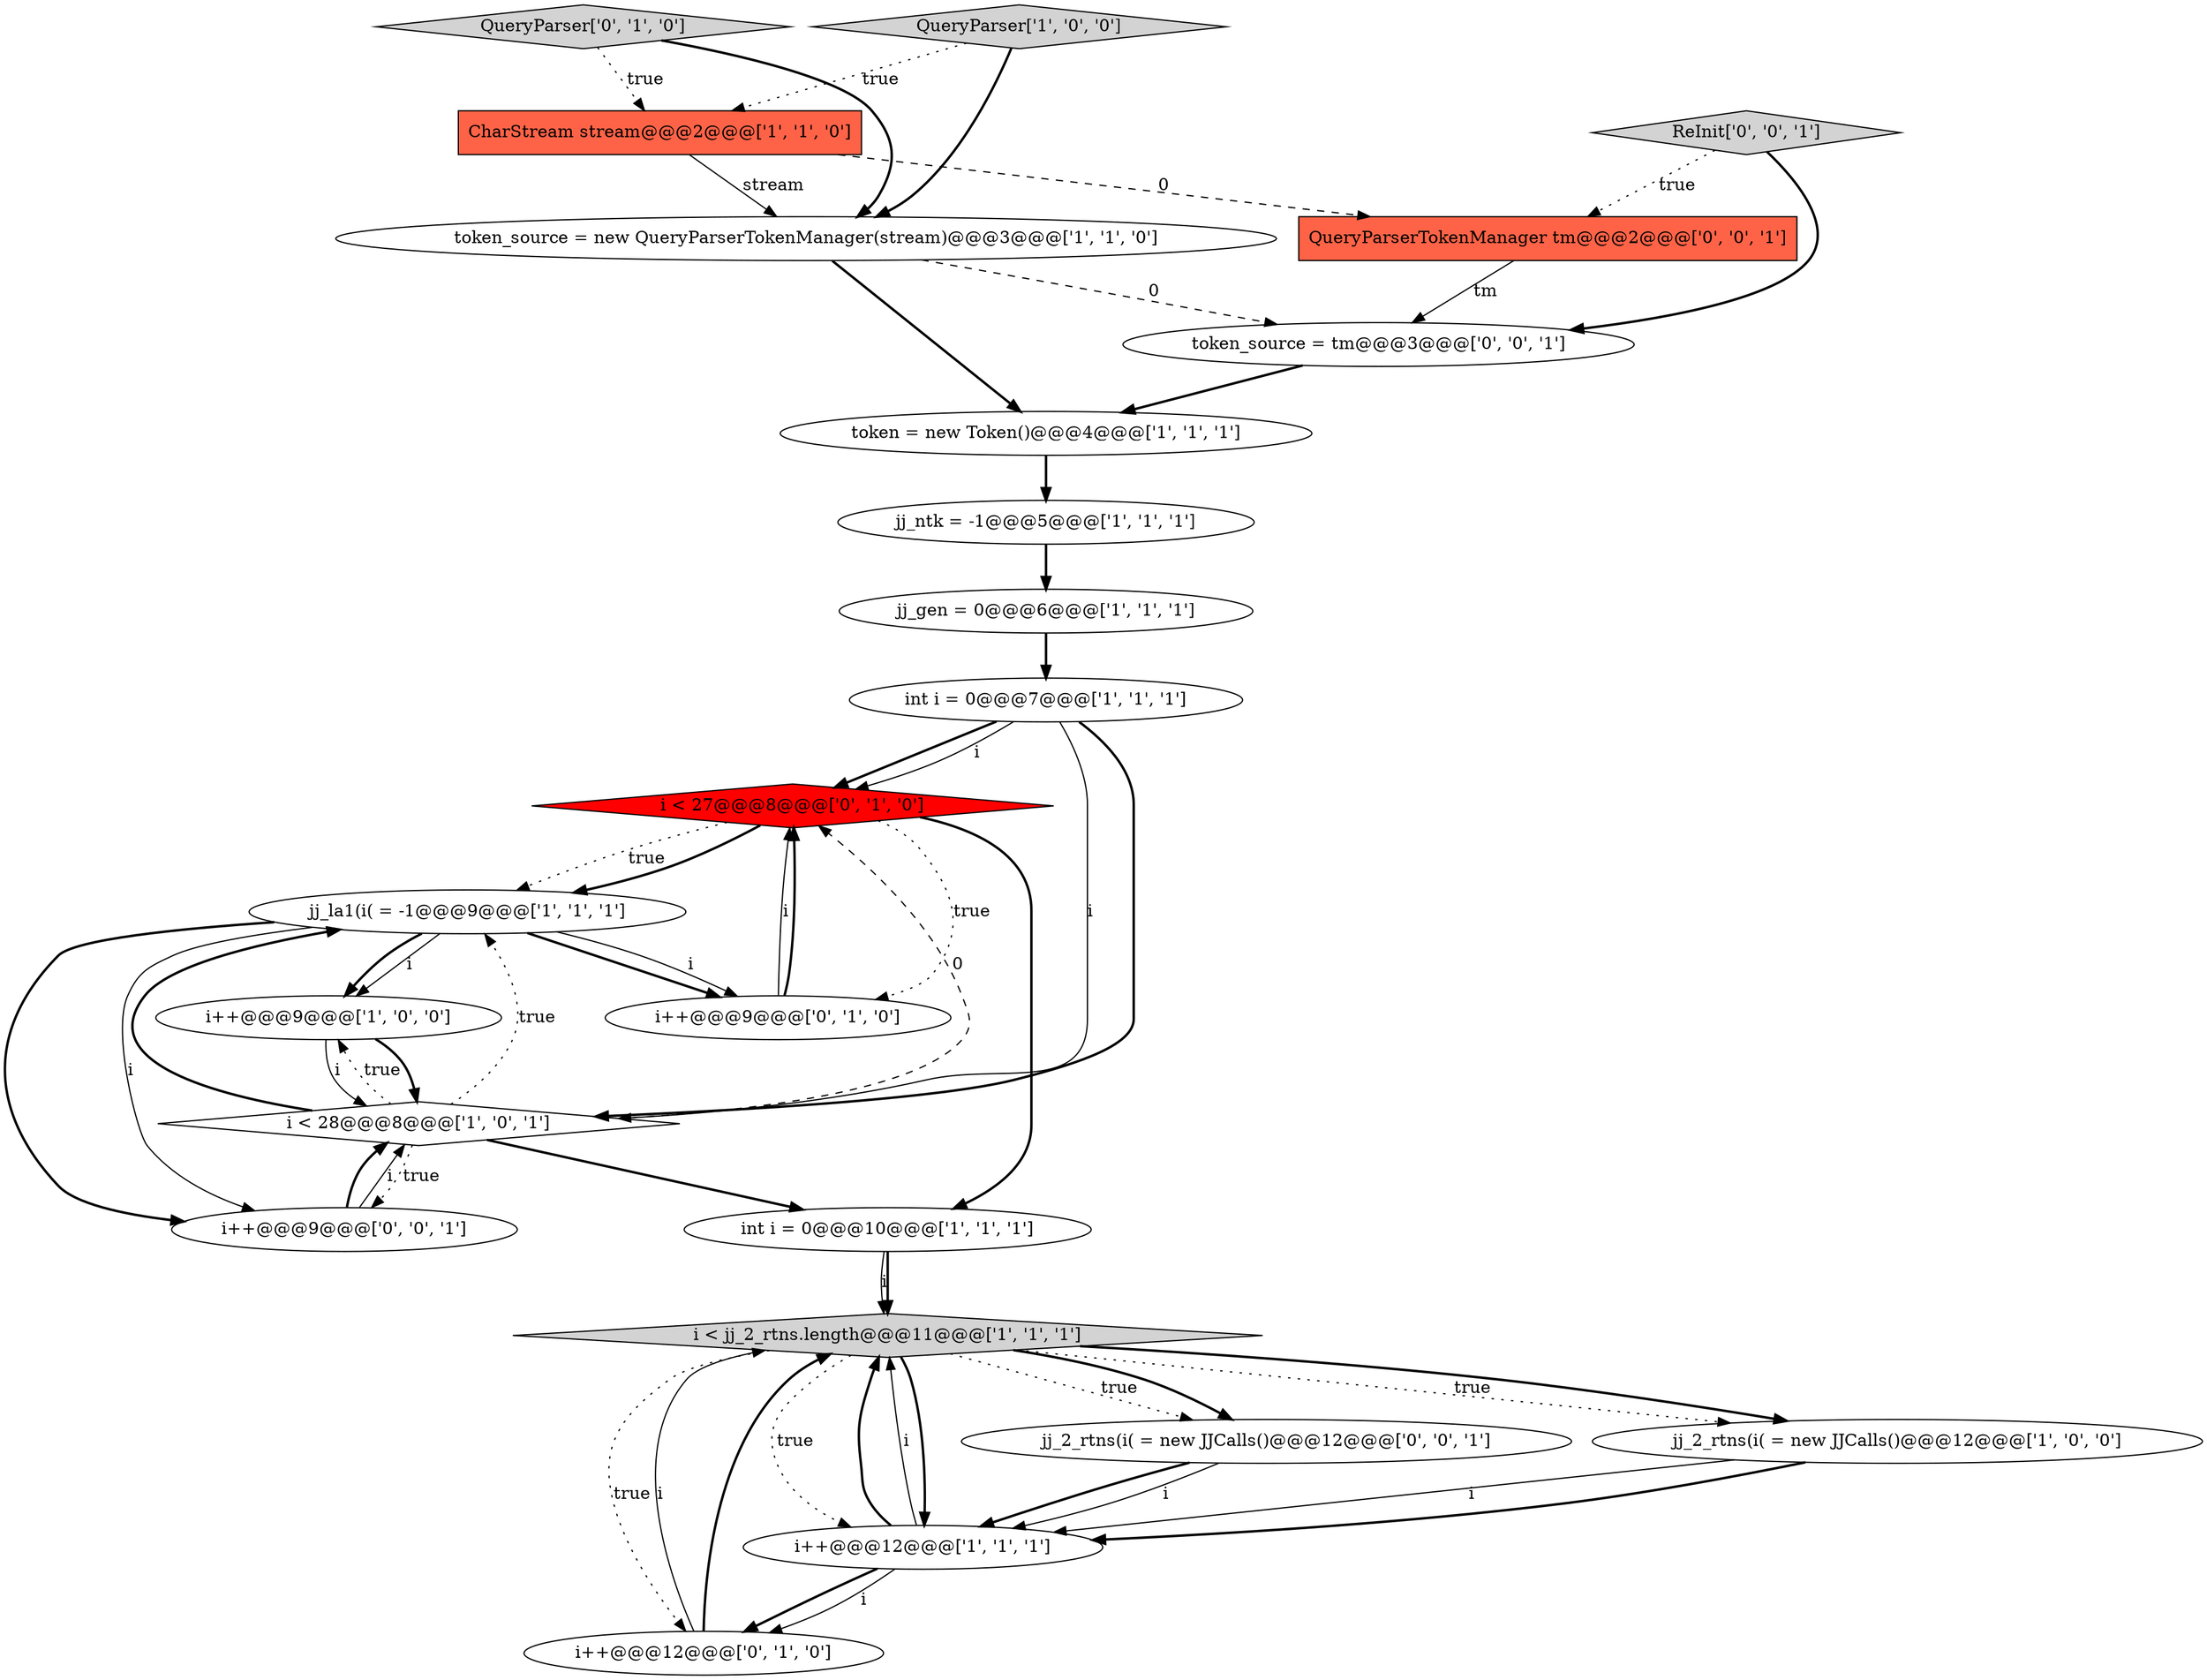 digraph {
16 [style = filled, label = "QueryParser['0', '1', '0']", fillcolor = lightgray, shape = diamond image = "AAA0AAABBB2BBB"];
17 [style = filled, label = "i < 27@@@8@@@['0', '1', '0']", fillcolor = red, shape = diamond image = "AAA1AAABBB2BBB"];
15 [style = filled, label = "i++@@@12@@@['0', '1', '0']", fillcolor = white, shape = ellipse image = "AAA0AAABBB2BBB"];
22 [style = filled, label = "token_source = tm@@@3@@@['0', '0', '1']", fillcolor = white, shape = ellipse image = "AAA0AAABBB3BBB"];
14 [style = filled, label = "i++@@@9@@@['0', '1', '0']", fillcolor = white, shape = ellipse image = "AAA0AAABBB2BBB"];
2 [style = filled, label = "QueryParser['1', '0', '0']", fillcolor = lightgray, shape = diamond image = "AAA0AAABBB1BBB"];
21 [style = filled, label = "QueryParserTokenManager tm@@@2@@@['0', '0', '1']", fillcolor = tomato, shape = box image = "AAA0AAABBB3BBB"];
12 [style = filled, label = "i < 28@@@8@@@['1', '0', '1']", fillcolor = white, shape = diamond image = "AAA0AAABBB1BBB"];
3 [style = filled, label = "jj_ntk = -1@@@5@@@['1', '1', '1']", fillcolor = white, shape = ellipse image = "AAA0AAABBB1BBB"];
7 [style = filled, label = "i++@@@12@@@['1', '1', '1']", fillcolor = white, shape = ellipse image = "AAA0AAABBB1BBB"];
19 [style = filled, label = "ReInit['0', '0', '1']", fillcolor = lightgray, shape = diamond image = "AAA0AAABBB3BBB"];
9 [style = filled, label = "token = new Token()@@@4@@@['1', '1', '1']", fillcolor = white, shape = ellipse image = "AAA0AAABBB1BBB"];
18 [style = filled, label = "jj_2_rtns(i( = new JJCalls()@@@12@@@['0', '0', '1']", fillcolor = white, shape = ellipse image = "AAA0AAABBB3BBB"];
8 [style = filled, label = "CharStream stream@@@2@@@['1', '1', '0']", fillcolor = tomato, shape = box image = "AAA0AAABBB1BBB"];
13 [style = filled, label = "int i = 0@@@10@@@['1', '1', '1']", fillcolor = white, shape = ellipse image = "AAA0AAABBB1BBB"];
10 [style = filled, label = "i++@@@9@@@['1', '0', '0']", fillcolor = white, shape = ellipse image = "AAA0AAABBB1BBB"];
11 [style = filled, label = "jj_la1(i( = -1@@@9@@@['1', '1', '1']", fillcolor = white, shape = ellipse image = "AAA0AAABBB1BBB"];
20 [style = filled, label = "i++@@@9@@@['0', '0', '1']", fillcolor = white, shape = ellipse image = "AAA0AAABBB3BBB"];
1 [style = filled, label = "jj_2_rtns(i( = new JJCalls()@@@12@@@['1', '0', '0']", fillcolor = white, shape = ellipse image = "AAA0AAABBB1BBB"];
0 [style = filled, label = "int i = 0@@@7@@@['1', '1', '1']", fillcolor = white, shape = ellipse image = "AAA0AAABBB1BBB"];
5 [style = filled, label = "jj_gen = 0@@@6@@@['1', '1', '1']", fillcolor = white, shape = ellipse image = "AAA0AAABBB1BBB"];
4 [style = filled, label = "i < jj_2_rtns.length@@@11@@@['1', '1', '1']", fillcolor = lightgray, shape = diamond image = "AAA0AAABBB1BBB"];
6 [style = filled, label = "token_source = new QueryParserTokenManager(stream)@@@3@@@['1', '1', '0']", fillcolor = white, shape = ellipse image = "AAA0AAABBB1BBB"];
11->10 [style = solid, label="i"];
11->20 [style = bold, label=""];
16->8 [style = dotted, label="true"];
4->18 [style = dotted, label="true"];
10->12 [style = solid, label="i"];
18->7 [style = solid, label="i"];
14->17 [style = solid, label="i"];
0->12 [style = solid, label="i"];
11->14 [style = bold, label=""];
4->1 [style = dotted, label="true"];
2->6 [style = bold, label=""];
0->17 [style = bold, label=""];
2->8 [style = dotted, label="true"];
16->6 [style = bold, label=""];
0->12 [style = bold, label=""];
22->9 [style = bold, label=""];
12->11 [style = bold, label=""];
17->14 [style = dotted, label="true"];
4->7 [style = dotted, label="true"];
17->11 [style = dotted, label="true"];
15->4 [style = solid, label="i"];
14->17 [style = bold, label=""];
12->17 [style = dashed, label="0"];
4->18 [style = bold, label=""];
19->21 [style = dotted, label="true"];
7->15 [style = solid, label="i"];
11->20 [style = solid, label="i"];
13->4 [style = solid, label="i"];
7->4 [style = bold, label=""];
4->15 [style = dotted, label="true"];
8->21 [style = dashed, label="0"];
1->7 [style = bold, label=""];
7->4 [style = solid, label="i"];
17->11 [style = bold, label=""];
4->7 [style = bold, label=""];
6->22 [style = dashed, label="0"];
12->11 [style = dotted, label="true"];
0->17 [style = solid, label="i"];
12->13 [style = bold, label=""];
3->5 [style = bold, label=""];
12->20 [style = dotted, label="true"];
12->10 [style = dotted, label="true"];
5->0 [style = bold, label=""];
10->12 [style = bold, label=""];
11->10 [style = bold, label=""];
20->12 [style = bold, label=""];
11->14 [style = solid, label="i"];
15->4 [style = bold, label=""];
8->6 [style = solid, label="stream"];
20->12 [style = solid, label="i"];
9->3 [style = bold, label=""];
7->15 [style = bold, label=""];
4->1 [style = bold, label=""];
17->13 [style = bold, label=""];
6->9 [style = bold, label=""];
18->7 [style = bold, label=""];
19->22 [style = bold, label=""];
1->7 [style = solid, label="i"];
21->22 [style = solid, label="tm"];
13->4 [style = bold, label=""];
}
